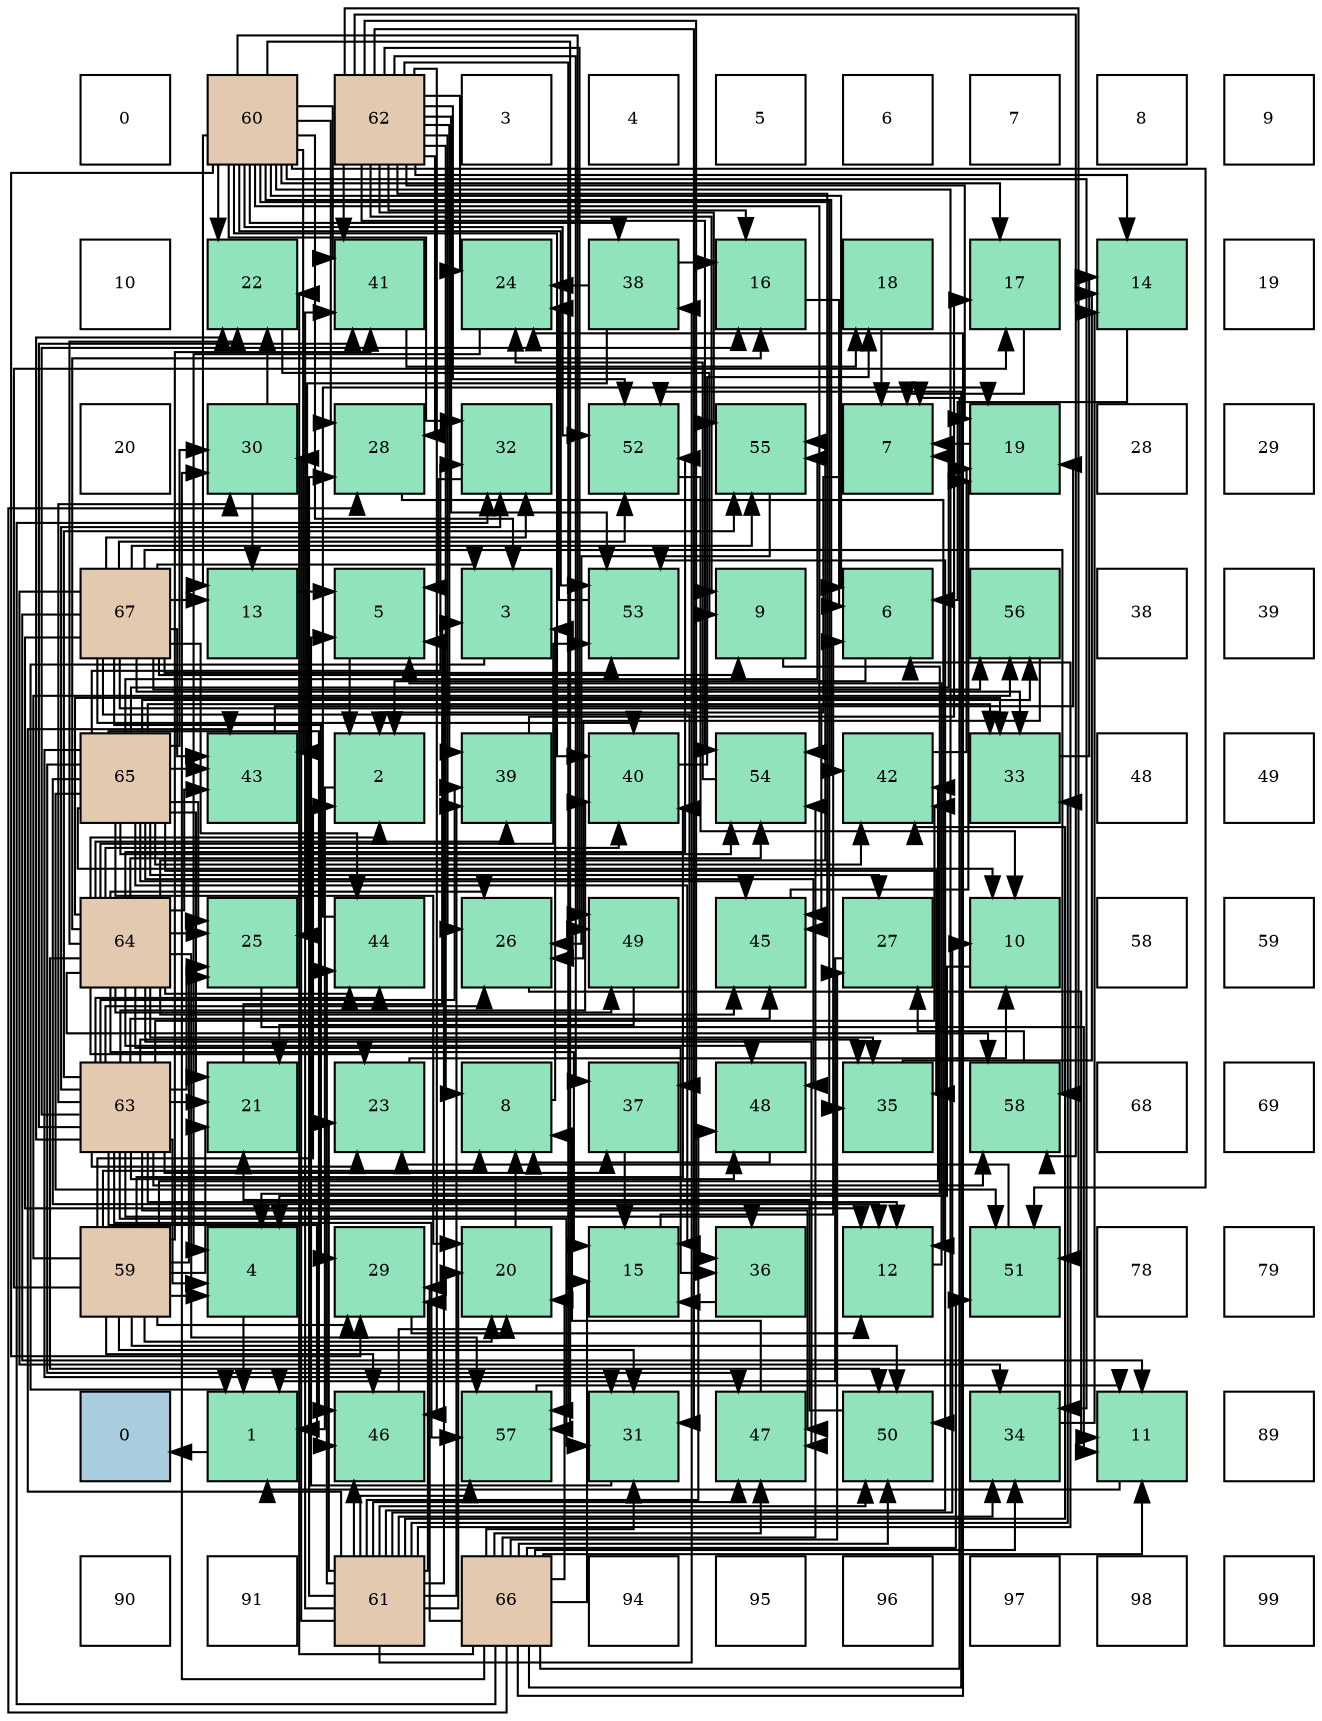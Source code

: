 digraph layout{
 rankdir=TB;
 splines=ortho;
 node [style=filled shape=square fixedsize=true width=0.6];
0[label="0", fontsize=8, fillcolor="#ffffff"];
1[label="60", fontsize=8, fillcolor="#e3c9af"];
2[label="62", fontsize=8, fillcolor="#e3c9af"];
3[label="3", fontsize=8, fillcolor="#ffffff"];
4[label="4", fontsize=8, fillcolor="#ffffff"];
5[label="5", fontsize=8, fillcolor="#ffffff"];
6[label="6", fontsize=8, fillcolor="#ffffff"];
7[label="7", fontsize=8, fillcolor="#ffffff"];
8[label="8", fontsize=8, fillcolor="#ffffff"];
9[label="9", fontsize=8, fillcolor="#ffffff"];
10[label="10", fontsize=8, fillcolor="#ffffff"];
11[label="22", fontsize=8, fillcolor="#91e3bb"];
12[label="41", fontsize=8, fillcolor="#91e3bb"];
13[label="24", fontsize=8, fillcolor="#91e3bb"];
14[label="38", fontsize=8, fillcolor="#91e3bb"];
15[label="16", fontsize=8, fillcolor="#91e3bb"];
16[label="18", fontsize=8, fillcolor="#91e3bb"];
17[label="17", fontsize=8, fillcolor="#91e3bb"];
18[label="14", fontsize=8, fillcolor="#91e3bb"];
19[label="19", fontsize=8, fillcolor="#ffffff"];
20[label="20", fontsize=8, fillcolor="#ffffff"];
21[label="30", fontsize=8, fillcolor="#91e3bb"];
22[label="28", fontsize=8, fillcolor="#91e3bb"];
23[label="32", fontsize=8, fillcolor="#91e3bb"];
24[label="52", fontsize=8, fillcolor="#91e3bb"];
25[label="55", fontsize=8, fillcolor="#91e3bb"];
26[label="7", fontsize=8, fillcolor="#91e3bb"];
27[label="19", fontsize=8, fillcolor="#91e3bb"];
28[label="28", fontsize=8, fillcolor="#ffffff"];
29[label="29", fontsize=8, fillcolor="#ffffff"];
30[label="67", fontsize=8, fillcolor="#e3c9af"];
31[label="13", fontsize=8, fillcolor="#91e3bb"];
32[label="5", fontsize=8, fillcolor="#91e3bb"];
33[label="3", fontsize=8, fillcolor="#91e3bb"];
34[label="53", fontsize=8, fillcolor="#91e3bb"];
35[label="9", fontsize=8, fillcolor="#91e3bb"];
36[label="6", fontsize=8, fillcolor="#91e3bb"];
37[label="56", fontsize=8, fillcolor="#91e3bb"];
38[label="38", fontsize=8, fillcolor="#ffffff"];
39[label="39", fontsize=8, fillcolor="#ffffff"];
40[label="65", fontsize=8, fillcolor="#e3c9af"];
41[label="43", fontsize=8, fillcolor="#91e3bb"];
42[label="2", fontsize=8, fillcolor="#91e3bb"];
43[label="39", fontsize=8, fillcolor="#91e3bb"];
44[label="40", fontsize=8, fillcolor="#91e3bb"];
45[label="54", fontsize=8, fillcolor="#91e3bb"];
46[label="42", fontsize=8, fillcolor="#91e3bb"];
47[label="33", fontsize=8, fillcolor="#91e3bb"];
48[label="48", fontsize=8, fillcolor="#ffffff"];
49[label="49", fontsize=8, fillcolor="#ffffff"];
50[label="64", fontsize=8, fillcolor="#e3c9af"];
51[label="25", fontsize=8, fillcolor="#91e3bb"];
52[label="44", fontsize=8, fillcolor="#91e3bb"];
53[label="26", fontsize=8, fillcolor="#91e3bb"];
54[label="49", fontsize=8, fillcolor="#91e3bb"];
55[label="45", fontsize=8, fillcolor="#91e3bb"];
56[label="27", fontsize=8, fillcolor="#91e3bb"];
57[label="10", fontsize=8, fillcolor="#91e3bb"];
58[label="58", fontsize=8, fillcolor="#ffffff"];
59[label="59", fontsize=8, fillcolor="#ffffff"];
60[label="63", fontsize=8, fillcolor="#e3c9af"];
61[label="21", fontsize=8, fillcolor="#91e3bb"];
62[label="23", fontsize=8, fillcolor="#91e3bb"];
63[label="8", fontsize=8, fillcolor="#91e3bb"];
64[label="37", fontsize=8, fillcolor="#91e3bb"];
65[label="48", fontsize=8, fillcolor="#91e3bb"];
66[label="35", fontsize=8, fillcolor="#91e3bb"];
67[label="58", fontsize=8, fillcolor="#91e3bb"];
68[label="68", fontsize=8, fillcolor="#ffffff"];
69[label="69", fontsize=8, fillcolor="#ffffff"];
70[label="59", fontsize=8, fillcolor="#e3c9af"];
71[label="4", fontsize=8, fillcolor="#91e3bb"];
72[label="29", fontsize=8, fillcolor="#91e3bb"];
73[label="20", fontsize=8, fillcolor="#91e3bb"];
74[label="15", fontsize=8, fillcolor="#91e3bb"];
75[label="36", fontsize=8, fillcolor="#91e3bb"];
76[label="12", fontsize=8, fillcolor="#91e3bb"];
77[label="51", fontsize=8, fillcolor="#91e3bb"];
78[label="78", fontsize=8, fillcolor="#ffffff"];
79[label="79", fontsize=8, fillcolor="#ffffff"];
80[label="0", fontsize=8, fillcolor="#a9ccde"];
81[label="1", fontsize=8, fillcolor="#91e3bb"];
82[label="46", fontsize=8, fillcolor="#91e3bb"];
83[label="57", fontsize=8, fillcolor="#91e3bb"];
84[label="31", fontsize=8, fillcolor="#91e3bb"];
85[label="47", fontsize=8, fillcolor="#91e3bb"];
86[label="50", fontsize=8, fillcolor="#91e3bb"];
87[label="34", fontsize=8, fillcolor="#91e3bb"];
88[label="11", fontsize=8, fillcolor="#91e3bb"];
89[label="89", fontsize=8, fillcolor="#ffffff"];
90[label="90", fontsize=8, fillcolor="#ffffff"];
91[label="91", fontsize=8, fillcolor="#ffffff"];
92[label="61", fontsize=8, fillcolor="#e3c9af"];
93[label="66", fontsize=8, fillcolor="#e3c9af"];
94[label="94", fontsize=8, fillcolor="#ffffff"];
95[label="95", fontsize=8, fillcolor="#ffffff"];
96[label="96", fontsize=8, fillcolor="#ffffff"];
97[label="97", fontsize=8, fillcolor="#ffffff"];
98[label="98", fontsize=8, fillcolor="#ffffff"];
99[label="99", fontsize=8, fillcolor="#ffffff"];
edge [constraint=false, style=vis];81 -> 80;
42 -> 81;
33 -> 81;
71 -> 81;
32 -> 42;
36 -> 42;
26 -> 42;
63 -> 33;
35 -> 71;
57 -> 71;
88 -> 81;
76 -> 32;
31 -> 32;
18 -> 36;
74 -> 36;
15 -> 36;
17 -> 26;
16 -> 26;
27 -> 26;
73 -> 63;
61 -> 33;
11 -> 35;
62 -> 57;
13 -> 71;
51 -> 88;
53 -> 88;
56 -> 81;
22 -> 76;
72 -> 76;
21 -> 31;
21 -> 11;
84 -> 32;
23 -> 32;
47 -> 18;
87 -> 18;
66 -> 18;
75 -> 74;
64 -> 74;
14 -> 15;
14 -> 13;
14 -> 51;
43 -> 17;
44 -> 16;
12 -> 16;
46 -> 27;
41 -> 27;
52 -> 27;
55 -> 27;
82 -> 73;
85 -> 63;
65 -> 63;
54 -> 61;
86 -> 61;
77 -> 62;
24 -> 57;
34 -> 13;
45 -> 13;
25 -> 53;
37 -> 53;
83 -> 88;
67 -> 56;
70 -> 42;
70 -> 71;
70 -> 63;
70 -> 17;
70 -> 73;
70 -> 61;
70 -> 51;
70 -> 72;
70 -> 84;
70 -> 44;
70 -> 12;
70 -> 46;
70 -> 82;
70 -> 86;
70 -> 37;
1 -> 33;
1 -> 36;
1 -> 31;
1 -> 17;
1 -> 11;
1 -> 22;
1 -> 72;
1 -> 23;
1 -> 87;
1 -> 66;
1 -> 14;
1 -> 44;
1 -> 12;
1 -> 46;
1 -> 41;
1 -> 54;
1 -> 86;
1 -> 77;
1 -> 24;
1 -> 34;
1 -> 45;
1 -> 83;
92 -> 32;
92 -> 36;
92 -> 57;
92 -> 73;
92 -> 62;
92 -> 22;
92 -> 72;
92 -> 21;
92 -> 47;
92 -> 87;
92 -> 14;
92 -> 43;
92 -> 12;
92 -> 46;
92 -> 41;
92 -> 52;
92 -> 82;
92 -> 85;
92 -> 65;
92 -> 86;
92 -> 34;
92 -> 83;
2 -> 63;
2 -> 35;
2 -> 18;
2 -> 15;
2 -> 27;
2 -> 13;
2 -> 53;
2 -> 22;
2 -> 84;
2 -> 75;
2 -> 64;
2 -> 43;
2 -> 12;
2 -> 55;
2 -> 82;
2 -> 54;
2 -> 77;
2 -> 24;
2 -> 34;
2 -> 45;
2 -> 25;
2 -> 83;
2 -> 67;
60 -> 71;
60 -> 76;
60 -> 15;
60 -> 61;
60 -> 11;
60 -> 62;
60 -> 51;
60 -> 53;
60 -> 21;
60 -> 84;
60 -> 23;
60 -> 66;
60 -> 75;
60 -> 64;
60 -> 43;
60 -> 44;
60 -> 12;
60 -> 46;
60 -> 52;
60 -> 55;
60 -> 82;
60 -> 85;
60 -> 65;
60 -> 25;
60 -> 83;
60 -> 67;
50 -> 42;
50 -> 74;
50 -> 15;
50 -> 11;
50 -> 62;
50 -> 51;
50 -> 53;
50 -> 47;
50 -> 66;
50 -> 75;
50 -> 43;
50 -> 44;
50 -> 41;
50 -> 52;
50 -> 55;
50 -> 85;
50 -> 65;
50 -> 54;
50 -> 86;
50 -> 24;
50 -> 34;
50 -> 45;
50 -> 25;
50 -> 83;
50 -> 67;
40 -> 26;
40 -> 57;
40 -> 76;
40 -> 74;
40 -> 73;
40 -> 61;
40 -> 51;
40 -> 56;
40 -> 21;
40 -> 84;
40 -> 23;
40 -> 47;
40 -> 66;
40 -> 46;
40 -> 41;
40 -> 55;
40 -> 82;
40 -> 85;
40 -> 65;
40 -> 77;
40 -> 45;
40 -> 25;
40 -> 37;
93 -> 26;
93 -> 88;
93 -> 74;
93 -> 73;
93 -> 11;
93 -> 13;
93 -> 56;
93 -> 22;
93 -> 72;
93 -> 21;
93 -> 84;
93 -> 23;
93 -> 87;
93 -> 85;
93 -> 86;
93 -> 77;
93 -> 24;
93 -> 45;
30 -> 33;
30 -> 35;
30 -> 88;
30 -> 76;
30 -> 31;
30 -> 72;
30 -> 23;
30 -> 47;
30 -> 87;
30 -> 64;
30 -> 44;
30 -> 41;
30 -> 52;
30 -> 55;
30 -> 24;
30 -> 34;
30 -> 25;
30 -> 37;
30 -> 67;
edge [constraint=true, style=invis];
0 -> 10 -> 20 -> 30 -> 40 -> 50 -> 60 -> 70 -> 80 -> 90;
1 -> 11 -> 21 -> 31 -> 41 -> 51 -> 61 -> 71 -> 81 -> 91;
2 -> 12 -> 22 -> 32 -> 42 -> 52 -> 62 -> 72 -> 82 -> 92;
3 -> 13 -> 23 -> 33 -> 43 -> 53 -> 63 -> 73 -> 83 -> 93;
4 -> 14 -> 24 -> 34 -> 44 -> 54 -> 64 -> 74 -> 84 -> 94;
5 -> 15 -> 25 -> 35 -> 45 -> 55 -> 65 -> 75 -> 85 -> 95;
6 -> 16 -> 26 -> 36 -> 46 -> 56 -> 66 -> 76 -> 86 -> 96;
7 -> 17 -> 27 -> 37 -> 47 -> 57 -> 67 -> 77 -> 87 -> 97;
8 -> 18 -> 28 -> 38 -> 48 -> 58 -> 68 -> 78 -> 88 -> 98;
9 -> 19 -> 29 -> 39 -> 49 -> 59 -> 69 -> 79 -> 89 -> 99;
rank = same {0 -> 1 -> 2 -> 3 -> 4 -> 5 -> 6 -> 7 -> 8 -> 9};
rank = same {10 -> 11 -> 12 -> 13 -> 14 -> 15 -> 16 -> 17 -> 18 -> 19};
rank = same {20 -> 21 -> 22 -> 23 -> 24 -> 25 -> 26 -> 27 -> 28 -> 29};
rank = same {30 -> 31 -> 32 -> 33 -> 34 -> 35 -> 36 -> 37 -> 38 -> 39};
rank = same {40 -> 41 -> 42 -> 43 -> 44 -> 45 -> 46 -> 47 -> 48 -> 49};
rank = same {50 -> 51 -> 52 -> 53 -> 54 -> 55 -> 56 -> 57 -> 58 -> 59};
rank = same {60 -> 61 -> 62 -> 63 -> 64 -> 65 -> 66 -> 67 -> 68 -> 69};
rank = same {70 -> 71 -> 72 -> 73 -> 74 -> 75 -> 76 -> 77 -> 78 -> 79};
rank = same {80 -> 81 -> 82 -> 83 -> 84 -> 85 -> 86 -> 87 -> 88 -> 89};
rank = same {90 -> 91 -> 92 -> 93 -> 94 -> 95 -> 96 -> 97 -> 98 -> 99};
}